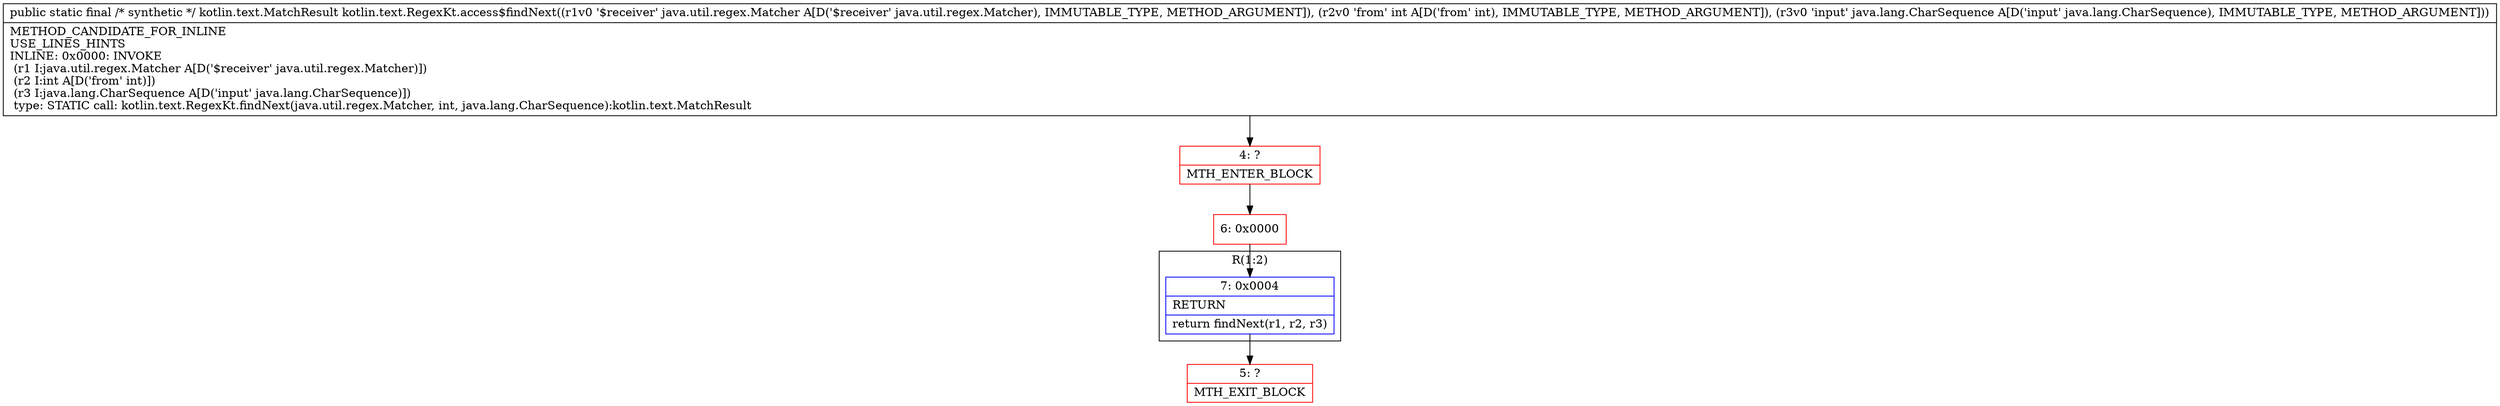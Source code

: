digraph "CFG forkotlin.text.RegexKt.access$findNext(Ljava\/util\/regex\/Matcher;ILjava\/lang\/CharSequence;)Lkotlin\/text\/MatchResult;" {
subgraph cluster_Region_535125089 {
label = "R(1:2)";
node [shape=record,color=blue];
Node_7 [shape=record,label="{7\:\ 0x0004|RETURN\l|return findNext(r1, r2, r3)\l}"];
}
Node_4 [shape=record,color=red,label="{4\:\ ?|MTH_ENTER_BLOCK\l}"];
Node_6 [shape=record,color=red,label="{6\:\ 0x0000}"];
Node_5 [shape=record,color=red,label="{5\:\ ?|MTH_EXIT_BLOCK\l}"];
MethodNode[shape=record,label="{public static final \/* synthetic *\/ kotlin.text.MatchResult kotlin.text.RegexKt.access$findNext((r1v0 '$receiver' java.util.regex.Matcher A[D('$receiver' java.util.regex.Matcher), IMMUTABLE_TYPE, METHOD_ARGUMENT]), (r2v0 'from' int A[D('from' int), IMMUTABLE_TYPE, METHOD_ARGUMENT]), (r3v0 'input' java.lang.CharSequence A[D('input' java.lang.CharSequence), IMMUTABLE_TYPE, METHOD_ARGUMENT]))  | METHOD_CANDIDATE_FOR_INLINE\lUSE_LINES_HINTS\lINLINE: 0x0000: INVOKE  \l  (r1 I:java.util.regex.Matcher A[D('$receiver' java.util.regex.Matcher)])\l  (r2 I:int A[D('from' int)])\l  (r3 I:java.lang.CharSequence A[D('input' java.lang.CharSequence)])\l type: STATIC call: kotlin.text.RegexKt.findNext(java.util.regex.Matcher, int, java.lang.CharSequence):kotlin.text.MatchResult\l}"];
MethodNode -> Node_4;Node_7 -> Node_5;
Node_4 -> Node_6;
Node_6 -> Node_7;
}

